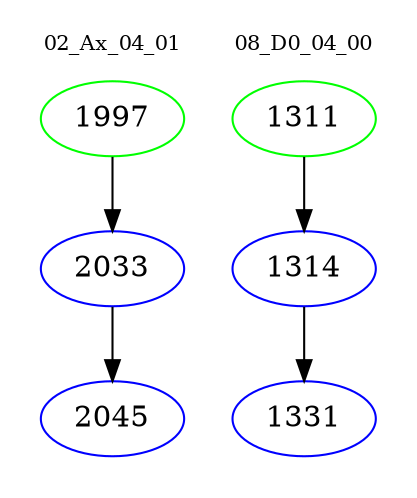 digraph{
subgraph cluster_0 {
color = white
label = "02_Ax_04_01";
fontsize=10;
T0_1997 [label="1997", color="green"]
T0_1997 -> T0_2033 [color="black"]
T0_2033 [label="2033", color="blue"]
T0_2033 -> T0_2045 [color="black"]
T0_2045 [label="2045", color="blue"]
}
subgraph cluster_1 {
color = white
label = "08_D0_04_00";
fontsize=10;
T1_1311 [label="1311", color="green"]
T1_1311 -> T1_1314 [color="black"]
T1_1314 [label="1314", color="blue"]
T1_1314 -> T1_1331 [color="black"]
T1_1331 [label="1331", color="blue"]
}
}
